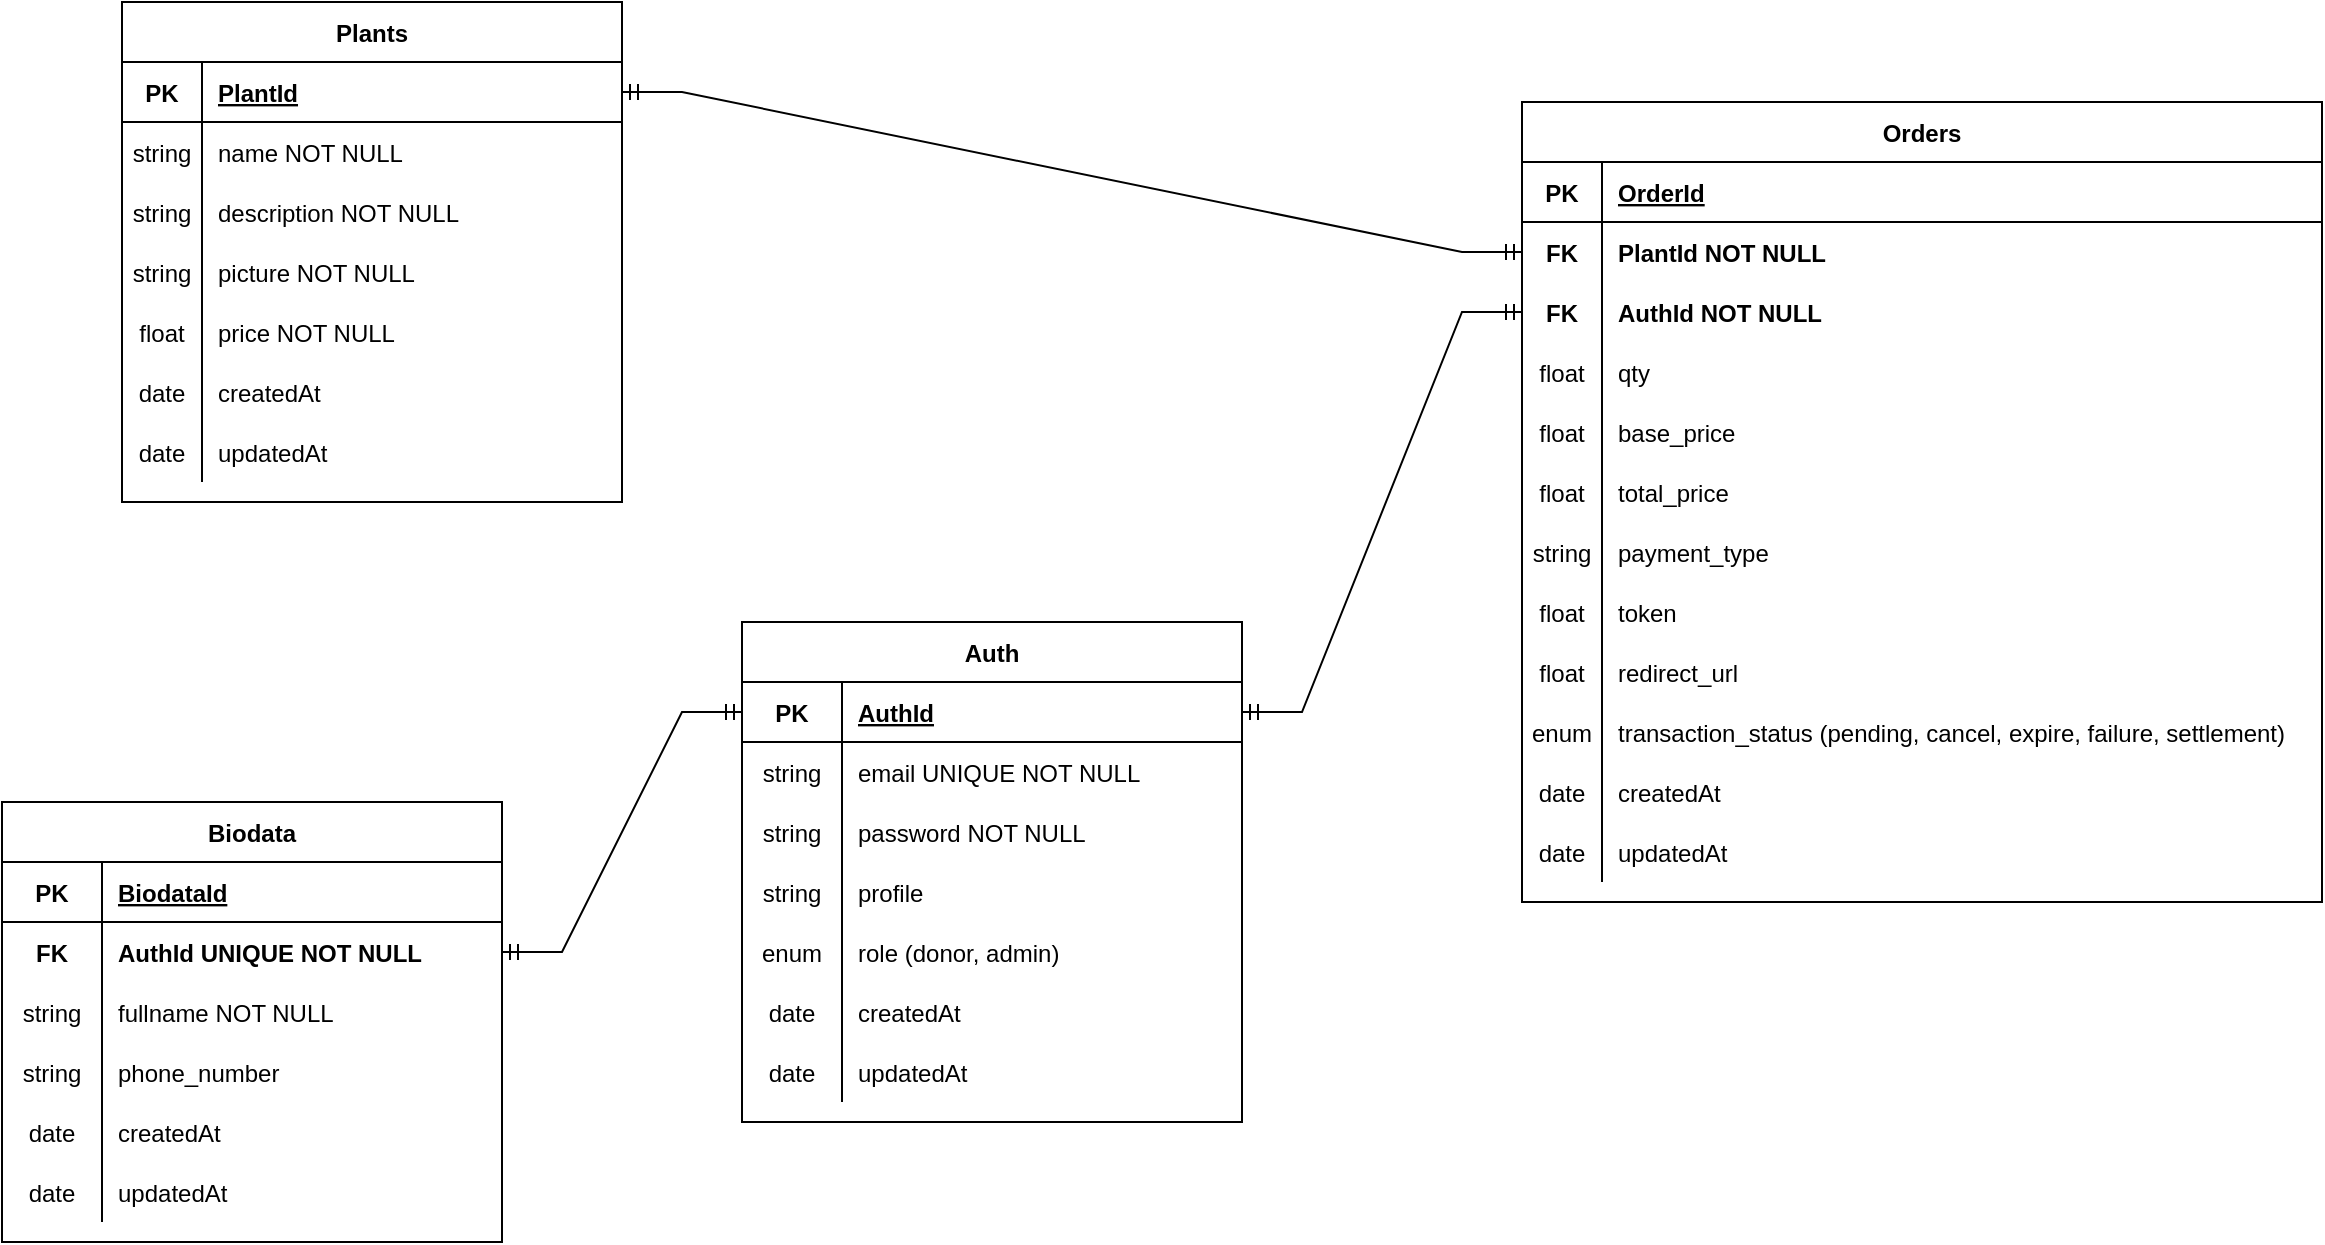 <mxfile version="24.2.5" type="device">
  <diagram id="R2lEEEUBdFMjLlhIrx00" name="Page-1">
    <mxGraphModel dx="2284" dy="1943" grid="1" gridSize="10" guides="1" tooltips="1" connect="1" arrows="1" fold="1" page="1" pageScale="1" pageWidth="850" pageHeight="1100" math="0" shadow="0" extFonts="Permanent Marker^https://fonts.googleapis.com/css?family=Permanent+Marker">
      <root>
        <mxCell id="0" />
        <mxCell id="1" parent="0" />
        <mxCell id="C-vyLk0tnHw3VtMMgP7b-2" value="Orders" style="shape=table;startSize=30;container=1;collapsible=1;childLayout=tableLayout;fixedRows=1;rowLines=0;fontStyle=1;align=center;resizeLast=1;" parent="1" vertex="1">
          <mxGeometry x="110" y="-140" width="400" height="400" as="geometry" />
        </mxCell>
        <mxCell id="C-vyLk0tnHw3VtMMgP7b-3" value="" style="shape=partialRectangle;collapsible=0;dropTarget=0;pointerEvents=0;fillColor=none;points=[[0,0.5],[1,0.5]];portConstraint=eastwest;top=0;left=0;right=0;bottom=1;" parent="C-vyLk0tnHw3VtMMgP7b-2" vertex="1">
          <mxGeometry y="30" width="400" height="30" as="geometry" />
        </mxCell>
        <mxCell id="C-vyLk0tnHw3VtMMgP7b-4" value="PK" style="shape=partialRectangle;overflow=hidden;connectable=0;fillColor=none;top=0;left=0;bottom=0;right=0;fontStyle=1;" parent="C-vyLk0tnHw3VtMMgP7b-3" vertex="1">
          <mxGeometry width="40" height="30" as="geometry">
            <mxRectangle width="40" height="30" as="alternateBounds" />
          </mxGeometry>
        </mxCell>
        <mxCell id="C-vyLk0tnHw3VtMMgP7b-5" value="OrderId" style="shape=partialRectangle;overflow=hidden;connectable=0;fillColor=none;top=0;left=0;bottom=0;right=0;align=left;spacingLeft=6;fontStyle=5;" parent="C-vyLk0tnHw3VtMMgP7b-3" vertex="1">
          <mxGeometry x="40" width="360" height="30" as="geometry">
            <mxRectangle width="360" height="30" as="alternateBounds" />
          </mxGeometry>
        </mxCell>
        <mxCell id="C-vyLk0tnHw3VtMMgP7b-6" value="" style="shape=partialRectangle;collapsible=0;dropTarget=0;pointerEvents=0;fillColor=none;points=[[0,0.5],[1,0.5]];portConstraint=eastwest;top=0;left=0;right=0;bottom=0;" parent="C-vyLk0tnHw3VtMMgP7b-2" vertex="1">
          <mxGeometry y="60" width="400" height="30" as="geometry" />
        </mxCell>
        <mxCell id="C-vyLk0tnHw3VtMMgP7b-7" value="FK" style="shape=partialRectangle;overflow=hidden;connectable=0;fillColor=none;top=0;left=0;bottom=0;right=0;fontStyle=1" parent="C-vyLk0tnHw3VtMMgP7b-6" vertex="1">
          <mxGeometry width="40" height="30" as="geometry">
            <mxRectangle width="40" height="30" as="alternateBounds" />
          </mxGeometry>
        </mxCell>
        <mxCell id="C-vyLk0tnHw3VtMMgP7b-8" value="PlantId NOT NULL" style="shape=partialRectangle;overflow=hidden;connectable=0;fillColor=none;top=0;left=0;bottom=0;right=0;align=left;spacingLeft=6;fontStyle=1" parent="C-vyLk0tnHw3VtMMgP7b-6" vertex="1">
          <mxGeometry x="40" width="360" height="30" as="geometry">
            <mxRectangle width="360" height="30" as="alternateBounds" />
          </mxGeometry>
        </mxCell>
        <mxCell id="zIpwn9_1rH6I01_zEpw7-57" value="" style="shape=partialRectangle;collapsible=0;dropTarget=0;pointerEvents=0;fillColor=none;points=[[0,0.5],[1,0.5]];portConstraint=eastwest;top=0;left=0;right=0;bottom=0;" parent="C-vyLk0tnHw3VtMMgP7b-2" vertex="1">
          <mxGeometry y="90" width="400" height="30" as="geometry" />
        </mxCell>
        <mxCell id="zIpwn9_1rH6I01_zEpw7-58" value="FK" style="shape=partialRectangle;overflow=hidden;connectable=0;fillColor=none;top=0;left=0;bottom=0;right=0;fontStyle=1" parent="zIpwn9_1rH6I01_zEpw7-57" vertex="1">
          <mxGeometry width="40" height="30" as="geometry">
            <mxRectangle width="40" height="30" as="alternateBounds" />
          </mxGeometry>
        </mxCell>
        <mxCell id="zIpwn9_1rH6I01_zEpw7-59" value="AuthId NOT NULL " style="shape=partialRectangle;overflow=hidden;connectable=0;fillColor=none;top=0;left=0;bottom=0;right=0;align=left;spacingLeft=6;fontStyle=1" parent="zIpwn9_1rH6I01_zEpw7-57" vertex="1">
          <mxGeometry x="40" width="360" height="30" as="geometry">
            <mxRectangle width="360" height="30" as="alternateBounds" />
          </mxGeometry>
        </mxCell>
        <mxCell id="yZ35iwR47XEzxdNhU-t5-20" value="" style="shape=partialRectangle;collapsible=0;dropTarget=0;pointerEvents=0;fillColor=none;points=[[0,0.5],[1,0.5]];portConstraint=eastwest;top=0;left=0;right=0;bottom=0;" parent="C-vyLk0tnHw3VtMMgP7b-2" vertex="1">
          <mxGeometry y="120" width="400" height="30" as="geometry" />
        </mxCell>
        <mxCell id="yZ35iwR47XEzxdNhU-t5-21" value="float" style="shape=partialRectangle;overflow=hidden;connectable=0;fillColor=none;top=0;left=0;bottom=0;right=0;fontStyle=0" parent="yZ35iwR47XEzxdNhU-t5-20" vertex="1">
          <mxGeometry width="40" height="30" as="geometry">
            <mxRectangle width="40" height="30" as="alternateBounds" />
          </mxGeometry>
        </mxCell>
        <mxCell id="yZ35iwR47XEzxdNhU-t5-22" value="qty" style="shape=partialRectangle;overflow=hidden;connectable=0;fillColor=none;top=0;left=0;bottom=0;right=0;align=left;spacingLeft=6;fontStyle=0" parent="yZ35iwR47XEzxdNhU-t5-20" vertex="1">
          <mxGeometry x="40" width="360" height="30" as="geometry">
            <mxRectangle width="360" height="30" as="alternateBounds" />
          </mxGeometry>
        </mxCell>
        <mxCell id="LOgXu1gts6Ev-7OhtnFW-1" value="" style="shape=partialRectangle;collapsible=0;dropTarget=0;pointerEvents=0;fillColor=none;points=[[0,0.5],[1,0.5]];portConstraint=eastwest;top=0;left=0;right=0;bottom=0;" vertex="1" parent="C-vyLk0tnHw3VtMMgP7b-2">
          <mxGeometry y="150" width="400" height="30" as="geometry" />
        </mxCell>
        <mxCell id="LOgXu1gts6Ev-7OhtnFW-2" value="float" style="shape=partialRectangle;overflow=hidden;connectable=0;fillColor=none;top=0;left=0;bottom=0;right=0;fontStyle=0" vertex="1" parent="LOgXu1gts6Ev-7OhtnFW-1">
          <mxGeometry width="40" height="30" as="geometry">
            <mxRectangle width="40" height="30" as="alternateBounds" />
          </mxGeometry>
        </mxCell>
        <mxCell id="LOgXu1gts6Ev-7OhtnFW-3" value="base_price" style="shape=partialRectangle;overflow=hidden;connectable=0;fillColor=none;top=0;left=0;bottom=0;right=0;align=left;spacingLeft=6;fontStyle=0" vertex="1" parent="LOgXu1gts6Ev-7OhtnFW-1">
          <mxGeometry x="40" width="360" height="30" as="geometry">
            <mxRectangle width="360" height="30" as="alternateBounds" />
          </mxGeometry>
        </mxCell>
        <mxCell id="LOgXu1gts6Ev-7OhtnFW-4" value="" style="shape=partialRectangle;collapsible=0;dropTarget=0;pointerEvents=0;fillColor=none;points=[[0,0.5],[1,0.5]];portConstraint=eastwest;top=0;left=0;right=0;bottom=0;" vertex="1" parent="C-vyLk0tnHw3VtMMgP7b-2">
          <mxGeometry y="180" width="400" height="30" as="geometry" />
        </mxCell>
        <mxCell id="LOgXu1gts6Ev-7OhtnFW-5" value="float" style="shape=partialRectangle;overflow=hidden;connectable=0;fillColor=none;top=0;left=0;bottom=0;right=0;fontStyle=0" vertex="1" parent="LOgXu1gts6Ev-7OhtnFW-4">
          <mxGeometry width="40" height="30" as="geometry">
            <mxRectangle width="40" height="30" as="alternateBounds" />
          </mxGeometry>
        </mxCell>
        <mxCell id="LOgXu1gts6Ev-7OhtnFW-6" value="total_price" style="shape=partialRectangle;overflow=hidden;connectable=0;fillColor=none;top=0;left=0;bottom=0;right=0;align=left;spacingLeft=6;fontStyle=0" vertex="1" parent="LOgXu1gts6Ev-7OhtnFW-4">
          <mxGeometry x="40" width="360" height="30" as="geometry">
            <mxRectangle width="360" height="30" as="alternateBounds" />
          </mxGeometry>
        </mxCell>
        <mxCell id="LOgXu1gts6Ev-7OhtnFW-7" value="" style="shape=partialRectangle;collapsible=0;dropTarget=0;pointerEvents=0;fillColor=none;points=[[0,0.5],[1,0.5]];portConstraint=eastwest;top=0;left=0;right=0;bottom=0;" vertex="1" parent="C-vyLk0tnHw3VtMMgP7b-2">
          <mxGeometry y="210" width="400" height="30" as="geometry" />
        </mxCell>
        <mxCell id="LOgXu1gts6Ev-7OhtnFW-8" value="string" style="shape=partialRectangle;overflow=hidden;connectable=0;fillColor=none;top=0;left=0;bottom=0;right=0;fontStyle=0" vertex="1" parent="LOgXu1gts6Ev-7OhtnFW-7">
          <mxGeometry width="40" height="30" as="geometry">
            <mxRectangle width="40" height="30" as="alternateBounds" />
          </mxGeometry>
        </mxCell>
        <mxCell id="LOgXu1gts6Ev-7OhtnFW-9" value="payment_type" style="shape=partialRectangle;overflow=hidden;connectable=0;fillColor=none;top=0;left=0;bottom=0;right=0;align=left;spacingLeft=6;fontStyle=0" vertex="1" parent="LOgXu1gts6Ev-7OhtnFW-7">
          <mxGeometry x="40" width="360" height="30" as="geometry">
            <mxRectangle width="360" height="30" as="alternateBounds" />
          </mxGeometry>
        </mxCell>
        <mxCell id="LOgXu1gts6Ev-7OhtnFW-10" value="" style="shape=partialRectangle;collapsible=0;dropTarget=0;pointerEvents=0;fillColor=none;points=[[0,0.5],[1,0.5]];portConstraint=eastwest;top=0;left=0;right=0;bottom=0;" vertex="1" parent="C-vyLk0tnHw3VtMMgP7b-2">
          <mxGeometry y="240" width="400" height="30" as="geometry" />
        </mxCell>
        <mxCell id="LOgXu1gts6Ev-7OhtnFW-11" value="float" style="shape=partialRectangle;overflow=hidden;connectable=0;fillColor=none;top=0;left=0;bottom=0;right=0;fontStyle=0" vertex="1" parent="LOgXu1gts6Ev-7OhtnFW-10">
          <mxGeometry width="40" height="30" as="geometry">
            <mxRectangle width="40" height="30" as="alternateBounds" />
          </mxGeometry>
        </mxCell>
        <mxCell id="LOgXu1gts6Ev-7OhtnFW-12" value="token" style="shape=partialRectangle;overflow=hidden;connectable=0;fillColor=none;top=0;left=0;bottom=0;right=0;align=left;spacingLeft=6;fontStyle=0" vertex="1" parent="LOgXu1gts6Ev-7OhtnFW-10">
          <mxGeometry x="40" width="360" height="30" as="geometry">
            <mxRectangle width="360" height="30" as="alternateBounds" />
          </mxGeometry>
        </mxCell>
        <mxCell id="LOgXu1gts6Ev-7OhtnFW-13" value="" style="shape=partialRectangle;collapsible=0;dropTarget=0;pointerEvents=0;fillColor=none;points=[[0,0.5],[1,0.5]];portConstraint=eastwest;top=0;left=0;right=0;bottom=0;" vertex="1" parent="C-vyLk0tnHw3VtMMgP7b-2">
          <mxGeometry y="270" width="400" height="30" as="geometry" />
        </mxCell>
        <mxCell id="LOgXu1gts6Ev-7OhtnFW-14" value="float" style="shape=partialRectangle;overflow=hidden;connectable=0;fillColor=none;top=0;left=0;bottom=0;right=0;fontStyle=0" vertex="1" parent="LOgXu1gts6Ev-7OhtnFW-13">
          <mxGeometry width="40" height="30" as="geometry">
            <mxRectangle width="40" height="30" as="alternateBounds" />
          </mxGeometry>
        </mxCell>
        <mxCell id="LOgXu1gts6Ev-7OhtnFW-15" value="redirect_url" style="shape=partialRectangle;overflow=hidden;connectable=0;fillColor=none;top=0;left=0;bottom=0;right=0;align=left;spacingLeft=6;fontStyle=0" vertex="1" parent="LOgXu1gts6Ev-7OhtnFW-13">
          <mxGeometry x="40" width="360" height="30" as="geometry">
            <mxRectangle width="360" height="30" as="alternateBounds" />
          </mxGeometry>
        </mxCell>
        <mxCell id="yZ35iwR47XEzxdNhU-t5-32" value="" style="shape=partialRectangle;collapsible=0;dropTarget=0;pointerEvents=0;fillColor=none;points=[[0,0.5],[1,0.5]];portConstraint=eastwest;top=0;left=0;right=0;bottom=0;" parent="C-vyLk0tnHw3VtMMgP7b-2" vertex="1">
          <mxGeometry y="300" width="400" height="30" as="geometry" />
        </mxCell>
        <mxCell id="yZ35iwR47XEzxdNhU-t5-33" value="enum" style="shape=partialRectangle;overflow=hidden;connectable=0;fillColor=none;top=0;left=0;bottom=0;right=0;fontStyle=0" parent="yZ35iwR47XEzxdNhU-t5-32" vertex="1">
          <mxGeometry width="40" height="30" as="geometry">
            <mxRectangle width="40" height="30" as="alternateBounds" />
          </mxGeometry>
        </mxCell>
        <mxCell id="yZ35iwR47XEzxdNhU-t5-34" value="transaction_status (pending, cancel, expire, failure, settlement)" style="shape=partialRectangle;overflow=hidden;connectable=0;fillColor=none;top=0;left=0;bottom=0;right=0;align=left;spacingLeft=6;fontStyle=0" parent="yZ35iwR47XEzxdNhU-t5-32" vertex="1">
          <mxGeometry x="40" width="360" height="30" as="geometry">
            <mxRectangle width="360" height="30" as="alternateBounds" />
          </mxGeometry>
        </mxCell>
        <mxCell id="yZ35iwR47XEzxdNhU-t5-35" value="" style="shape=partialRectangle;collapsible=0;dropTarget=0;pointerEvents=0;fillColor=none;points=[[0,0.5],[1,0.5]];portConstraint=eastwest;top=0;left=0;right=0;bottom=0;" parent="C-vyLk0tnHw3VtMMgP7b-2" vertex="1">
          <mxGeometry y="330" width="400" height="30" as="geometry" />
        </mxCell>
        <mxCell id="yZ35iwR47XEzxdNhU-t5-36" value="date" style="shape=partialRectangle;overflow=hidden;connectable=0;fillColor=none;top=0;left=0;bottom=0;right=0;fontStyle=0" parent="yZ35iwR47XEzxdNhU-t5-35" vertex="1">
          <mxGeometry width="40" height="30" as="geometry">
            <mxRectangle width="40" height="30" as="alternateBounds" />
          </mxGeometry>
        </mxCell>
        <mxCell id="yZ35iwR47XEzxdNhU-t5-37" value="createdAt" style="shape=partialRectangle;overflow=hidden;connectable=0;fillColor=none;top=0;left=0;bottom=0;right=0;align=left;spacingLeft=6;fontStyle=0" parent="yZ35iwR47XEzxdNhU-t5-35" vertex="1">
          <mxGeometry x="40" width="360" height="30" as="geometry">
            <mxRectangle width="360" height="30" as="alternateBounds" />
          </mxGeometry>
        </mxCell>
        <mxCell id="yZ35iwR47XEzxdNhU-t5-38" value="" style="shape=partialRectangle;collapsible=0;dropTarget=0;pointerEvents=0;fillColor=none;points=[[0,0.5],[1,0.5]];portConstraint=eastwest;top=0;left=0;right=0;bottom=0;" parent="C-vyLk0tnHw3VtMMgP7b-2" vertex="1">
          <mxGeometry y="360" width="400" height="30" as="geometry" />
        </mxCell>
        <mxCell id="yZ35iwR47XEzxdNhU-t5-39" value="date" style="shape=partialRectangle;overflow=hidden;connectable=0;fillColor=none;top=0;left=0;bottom=0;right=0;fontStyle=0" parent="yZ35iwR47XEzxdNhU-t5-38" vertex="1">
          <mxGeometry width="40" height="30" as="geometry">
            <mxRectangle width="40" height="30" as="alternateBounds" />
          </mxGeometry>
        </mxCell>
        <mxCell id="yZ35iwR47XEzxdNhU-t5-40" value="updatedAt" style="shape=partialRectangle;overflow=hidden;connectable=0;fillColor=none;top=0;left=0;bottom=0;right=0;align=left;spacingLeft=6;fontStyle=0" parent="yZ35iwR47XEzxdNhU-t5-38" vertex="1">
          <mxGeometry x="40" width="360" height="30" as="geometry">
            <mxRectangle width="360" height="30" as="alternateBounds" />
          </mxGeometry>
        </mxCell>
        <mxCell id="1OOlmk3E7GMzS2Jq0N7d-1" value="Auth" style="shape=table;startSize=30;container=1;collapsible=1;childLayout=tableLayout;fixedRows=1;rowLines=0;fontStyle=1;align=center;resizeLast=1;" parent="1" vertex="1">
          <mxGeometry x="-280" y="120" width="250" height="250" as="geometry" />
        </mxCell>
        <mxCell id="1OOlmk3E7GMzS2Jq0N7d-2" value="" style="shape=partialRectangle;collapsible=0;dropTarget=0;pointerEvents=0;fillColor=none;top=0;left=0;bottom=1;right=0;points=[[0,0.5],[1,0.5]];portConstraint=eastwest;" parent="1OOlmk3E7GMzS2Jq0N7d-1" vertex="1">
          <mxGeometry y="30" width="250" height="30" as="geometry" />
        </mxCell>
        <mxCell id="1OOlmk3E7GMzS2Jq0N7d-3" value="PK" style="shape=partialRectangle;connectable=0;fillColor=none;top=0;left=0;bottom=0;right=0;fontStyle=1;overflow=hidden;" parent="1OOlmk3E7GMzS2Jq0N7d-2" vertex="1">
          <mxGeometry width="50" height="30" as="geometry">
            <mxRectangle width="50" height="30" as="alternateBounds" />
          </mxGeometry>
        </mxCell>
        <mxCell id="1OOlmk3E7GMzS2Jq0N7d-4" value="AuthId" style="shape=partialRectangle;connectable=0;fillColor=none;top=0;left=0;bottom=0;right=0;align=left;spacingLeft=6;fontStyle=5;overflow=hidden;" parent="1OOlmk3E7GMzS2Jq0N7d-2" vertex="1">
          <mxGeometry x="50" width="200" height="30" as="geometry">
            <mxRectangle width="200" height="30" as="alternateBounds" />
          </mxGeometry>
        </mxCell>
        <mxCell id="1OOlmk3E7GMzS2Jq0N7d-5" value="" style="shape=partialRectangle;collapsible=0;dropTarget=0;pointerEvents=0;fillColor=none;top=0;left=0;bottom=0;right=0;points=[[0,0.5],[1,0.5]];portConstraint=eastwest;" parent="1OOlmk3E7GMzS2Jq0N7d-1" vertex="1">
          <mxGeometry y="60" width="250" height="30" as="geometry" />
        </mxCell>
        <mxCell id="1OOlmk3E7GMzS2Jq0N7d-6" value="string" style="shape=partialRectangle;connectable=0;fillColor=none;top=0;left=0;bottom=0;right=0;editable=1;overflow=hidden;" parent="1OOlmk3E7GMzS2Jq0N7d-5" vertex="1">
          <mxGeometry width="50" height="30" as="geometry">
            <mxRectangle width="50" height="30" as="alternateBounds" />
          </mxGeometry>
        </mxCell>
        <mxCell id="1OOlmk3E7GMzS2Jq0N7d-7" value="email UNIQUE NOT NULL" style="shape=partialRectangle;connectable=0;fillColor=none;top=0;left=0;bottom=0;right=0;align=left;spacingLeft=6;overflow=hidden;" parent="1OOlmk3E7GMzS2Jq0N7d-5" vertex="1">
          <mxGeometry x="50" width="200" height="30" as="geometry">
            <mxRectangle width="200" height="30" as="alternateBounds" />
          </mxGeometry>
        </mxCell>
        <mxCell id="1OOlmk3E7GMzS2Jq0N7d-21" value="" style="shape=partialRectangle;collapsible=0;dropTarget=0;pointerEvents=0;fillColor=none;top=0;left=0;bottom=0;right=0;points=[[0,0.5],[1,0.5]];portConstraint=eastwest;" parent="1OOlmk3E7GMzS2Jq0N7d-1" vertex="1">
          <mxGeometry y="90" width="250" height="30" as="geometry" />
        </mxCell>
        <mxCell id="1OOlmk3E7GMzS2Jq0N7d-22" value="string" style="shape=partialRectangle;connectable=0;fillColor=none;top=0;left=0;bottom=0;right=0;editable=1;overflow=hidden;" parent="1OOlmk3E7GMzS2Jq0N7d-21" vertex="1">
          <mxGeometry width="50" height="30" as="geometry">
            <mxRectangle width="50" height="30" as="alternateBounds" />
          </mxGeometry>
        </mxCell>
        <mxCell id="1OOlmk3E7GMzS2Jq0N7d-23" value="password NOT NULL" style="shape=partialRectangle;connectable=0;fillColor=none;top=0;left=0;bottom=0;right=0;align=left;spacingLeft=6;overflow=hidden;" parent="1OOlmk3E7GMzS2Jq0N7d-21" vertex="1">
          <mxGeometry x="50" width="200" height="30" as="geometry">
            <mxRectangle width="200" height="30" as="alternateBounds" />
          </mxGeometry>
        </mxCell>
        <mxCell id="1OOlmk3E7GMzS2Jq0N7d-8" value="" style="shape=partialRectangle;collapsible=0;dropTarget=0;pointerEvents=0;fillColor=none;top=0;left=0;bottom=0;right=0;points=[[0,0.5],[1,0.5]];portConstraint=eastwest;" parent="1OOlmk3E7GMzS2Jq0N7d-1" vertex="1">
          <mxGeometry y="120" width="250" height="30" as="geometry" />
        </mxCell>
        <mxCell id="1OOlmk3E7GMzS2Jq0N7d-9" value="string" style="shape=partialRectangle;connectable=0;fillColor=none;top=0;left=0;bottom=0;right=0;editable=1;overflow=hidden;" parent="1OOlmk3E7GMzS2Jq0N7d-8" vertex="1">
          <mxGeometry width="50" height="30" as="geometry">
            <mxRectangle width="50" height="30" as="alternateBounds" />
          </mxGeometry>
        </mxCell>
        <mxCell id="1OOlmk3E7GMzS2Jq0N7d-10" value="profile" style="shape=partialRectangle;connectable=0;fillColor=none;top=0;left=0;bottom=0;right=0;align=left;spacingLeft=6;overflow=hidden;" parent="1OOlmk3E7GMzS2Jq0N7d-8" vertex="1">
          <mxGeometry x="50" width="200" height="30" as="geometry">
            <mxRectangle width="200" height="30" as="alternateBounds" />
          </mxGeometry>
        </mxCell>
        <mxCell id="1OOlmk3E7GMzS2Jq0N7d-11" value="" style="shape=partialRectangle;collapsible=0;dropTarget=0;pointerEvents=0;fillColor=none;top=0;left=0;bottom=0;right=0;points=[[0,0.5],[1,0.5]];portConstraint=eastwest;" parent="1OOlmk3E7GMzS2Jq0N7d-1" vertex="1">
          <mxGeometry y="150" width="250" height="30" as="geometry" />
        </mxCell>
        <mxCell id="1OOlmk3E7GMzS2Jq0N7d-12" value="enum" style="shape=partialRectangle;connectable=0;fillColor=none;top=0;left=0;bottom=0;right=0;editable=1;overflow=hidden;" parent="1OOlmk3E7GMzS2Jq0N7d-11" vertex="1">
          <mxGeometry width="50" height="30" as="geometry">
            <mxRectangle width="50" height="30" as="alternateBounds" />
          </mxGeometry>
        </mxCell>
        <mxCell id="1OOlmk3E7GMzS2Jq0N7d-13" value="role (donor, admin)" style="shape=partialRectangle;connectable=0;fillColor=none;top=0;left=0;bottom=0;right=0;align=left;spacingLeft=6;overflow=hidden;" parent="1OOlmk3E7GMzS2Jq0N7d-11" vertex="1">
          <mxGeometry x="50" width="200" height="30" as="geometry">
            <mxRectangle width="200" height="30" as="alternateBounds" />
          </mxGeometry>
        </mxCell>
        <mxCell id="1OOlmk3E7GMzS2Jq0N7d-14" value="" style="shape=partialRectangle;collapsible=0;dropTarget=0;pointerEvents=0;fillColor=none;top=0;left=0;bottom=0;right=0;points=[[0,0.5],[1,0.5]];portConstraint=eastwest;" parent="1OOlmk3E7GMzS2Jq0N7d-1" vertex="1">
          <mxGeometry y="180" width="250" height="30" as="geometry" />
        </mxCell>
        <mxCell id="1OOlmk3E7GMzS2Jq0N7d-15" value="date" style="shape=partialRectangle;connectable=0;fillColor=none;top=0;left=0;bottom=0;right=0;editable=1;overflow=hidden;" parent="1OOlmk3E7GMzS2Jq0N7d-14" vertex="1">
          <mxGeometry width="50" height="30" as="geometry">
            <mxRectangle width="50" height="30" as="alternateBounds" />
          </mxGeometry>
        </mxCell>
        <mxCell id="1OOlmk3E7GMzS2Jq0N7d-16" value="createdAt" style="shape=partialRectangle;connectable=0;fillColor=none;top=0;left=0;bottom=0;right=0;align=left;spacingLeft=6;overflow=hidden;" parent="1OOlmk3E7GMzS2Jq0N7d-14" vertex="1">
          <mxGeometry x="50" width="200" height="30" as="geometry">
            <mxRectangle width="200" height="30" as="alternateBounds" />
          </mxGeometry>
        </mxCell>
        <mxCell id="1OOlmk3E7GMzS2Jq0N7d-17" value="" style="shape=partialRectangle;collapsible=0;dropTarget=0;pointerEvents=0;fillColor=none;top=0;left=0;bottom=0;right=0;points=[[0,0.5],[1,0.5]];portConstraint=eastwest;" parent="1OOlmk3E7GMzS2Jq0N7d-1" vertex="1">
          <mxGeometry y="210" width="250" height="30" as="geometry" />
        </mxCell>
        <mxCell id="1OOlmk3E7GMzS2Jq0N7d-18" value="date" style="shape=partialRectangle;connectable=0;fillColor=none;top=0;left=0;bottom=0;right=0;editable=1;overflow=hidden;" parent="1OOlmk3E7GMzS2Jq0N7d-17" vertex="1">
          <mxGeometry width="50" height="30" as="geometry">
            <mxRectangle width="50" height="30" as="alternateBounds" />
          </mxGeometry>
        </mxCell>
        <mxCell id="1OOlmk3E7GMzS2Jq0N7d-19" value="updatedAt" style="shape=partialRectangle;connectable=0;fillColor=none;top=0;left=0;bottom=0;right=0;align=left;spacingLeft=6;overflow=hidden;" parent="1OOlmk3E7GMzS2Jq0N7d-17" vertex="1">
          <mxGeometry x="50" width="200" height="30" as="geometry">
            <mxRectangle width="200" height="30" as="alternateBounds" />
          </mxGeometry>
        </mxCell>
        <mxCell id="1OOlmk3E7GMzS2Jq0N7d-24" value="Biodata" style="shape=table;startSize=30;container=1;collapsible=1;childLayout=tableLayout;fixedRows=1;rowLines=0;fontStyle=1;align=center;resizeLast=1;" parent="1" vertex="1">
          <mxGeometry x="-650" y="210" width="250" height="220" as="geometry" />
        </mxCell>
        <mxCell id="1OOlmk3E7GMzS2Jq0N7d-25" value="" style="shape=partialRectangle;collapsible=0;dropTarget=0;pointerEvents=0;fillColor=none;top=0;left=0;bottom=1;right=0;points=[[0,0.5],[1,0.5]];portConstraint=eastwest;" parent="1OOlmk3E7GMzS2Jq0N7d-24" vertex="1">
          <mxGeometry y="30" width="250" height="30" as="geometry" />
        </mxCell>
        <mxCell id="1OOlmk3E7GMzS2Jq0N7d-26" value="PK" style="shape=partialRectangle;connectable=0;fillColor=none;top=0;left=0;bottom=0;right=0;fontStyle=1;overflow=hidden;" parent="1OOlmk3E7GMzS2Jq0N7d-25" vertex="1">
          <mxGeometry width="50" height="30" as="geometry">
            <mxRectangle width="50" height="30" as="alternateBounds" />
          </mxGeometry>
        </mxCell>
        <mxCell id="1OOlmk3E7GMzS2Jq0N7d-27" value="BiodataId" style="shape=partialRectangle;connectable=0;fillColor=none;top=0;left=0;bottom=0;right=0;align=left;spacingLeft=6;fontStyle=5;overflow=hidden;" parent="1OOlmk3E7GMzS2Jq0N7d-25" vertex="1">
          <mxGeometry x="50" width="200" height="30" as="geometry">
            <mxRectangle width="200" height="30" as="alternateBounds" />
          </mxGeometry>
        </mxCell>
        <mxCell id="1OOlmk3E7GMzS2Jq0N7d-28" value="" style="shape=partialRectangle;collapsible=0;dropTarget=0;pointerEvents=0;fillColor=none;top=0;left=0;bottom=0;right=0;points=[[0,0.5],[1,0.5]];portConstraint=eastwest;" parent="1OOlmk3E7GMzS2Jq0N7d-24" vertex="1">
          <mxGeometry y="60" width="250" height="30" as="geometry" />
        </mxCell>
        <mxCell id="1OOlmk3E7GMzS2Jq0N7d-29" value="FK" style="shape=partialRectangle;connectable=0;fillColor=none;top=0;left=0;bottom=0;right=0;editable=1;overflow=hidden;fontStyle=1" parent="1OOlmk3E7GMzS2Jq0N7d-28" vertex="1">
          <mxGeometry width="50" height="30" as="geometry">
            <mxRectangle width="50" height="30" as="alternateBounds" />
          </mxGeometry>
        </mxCell>
        <mxCell id="1OOlmk3E7GMzS2Jq0N7d-30" value="AuthId UNIQUE NOT NULL" style="shape=partialRectangle;connectable=0;fillColor=none;top=0;left=0;bottom=0;right=0;align=left;spacingLeft=6;overflow=hidden;fontStyle=1" parent="1OOlmk3E7GMzS2Jq0N7d-28" vertex="1">
          <mxGeometry x="50" width="200" height="30" as="geometry">
            <mxRectangle width="200" height="30" as="alternateBounds" />
          </mxGeometry>
        </mxCell>
        <mxCell id="1OOlmk3E7GMzS2Jq0N7d-31" value="" style="shape=partialRectangle;collapsible=0;dropTarget=0;pointerEvents=0;fillColor=none;top=0;left=0;bottom=0;right=0;points=[[0,0.5],[1,0.5]];portConstraint=eastwest;" parent="1OOlmk3E7GMzS2Jq0N7d-24" vertex="1">
          <mxGeometry y="90" width="250" height="30" as="geometry" />
        </mxCell>
        <mxCell id="1OOlmk3E7GMzS2Jq0N7d-32" value="string" style="shape=partialRectangle;connectable=0;fillColor=none;top=0;left=0;bottom=0;right=0;editable=1;overflow=hidden;" parent="1OOlmk3E7GMzS2Jq0N7d-31" vertex="1">
          <mxGeometry width="50" height="30" as="geometry">
            <mxRectangle width="50" height="30" as="alternateBounds" />
          </mxGeometry>
        </mxCell>
        <mxCell id="1OOlmk3E7GMzS2Jq0N7d-33" value="fullname NOT NULL" style="shape=partialRectangle;connectable=0;fillColor=none;top=0;left=0;bottom=0;right=0;align=left;spacingLeft=6;overflow=hidden;" parent="1OOlmk3E7GMzS2Jq0N7d-31" vertex="1">
          <mxGeometry x="50" width="200" height="30" as="geometry">
            <mxRectangle width="200" height="30" as="alternateBounds" />
          </mxGeometry>
        </mxCell>
        <mxCell id="1OOlmk3E7GMzS2Jq0N7d-34" value="" style="shape=partialRectangle;collapsible=0;dropTarget=0;pointerEvents=0;fillColor=none;top=0;left=0;bottom=0;right=0;points=[[0,0.5],[1,0.5]];portConstraint=eastwest;" parent="1OOlmk3E7GMzS2Jq0N7d-24" vertex="1">
          <mxGeometry y="120" width="250" height="30" as="geometry" />
        </mxCell>
        <mxCell id="1OOlmk3E7GMzS2Jq0N7d-35" value="string" style="shape=partialRectangle;connectable=0;fillColor=none;top=0;left=0;bottom=0;right=0;editable=1;overflow=hidden;" parent="1OOlmk3E7GMzS2Jq0N7d-34" vertex="1">
          <mxGeometry width="50" height="30" as="geometry">
            <mxRectangle width="50" height="30" as="alternateBounds" />
          </mxGeometry>
        </mxCell>
        <mxCell id="1OOlmk3E7GMzS2Jq0N7d-36" value="phone_number" style="shape=partialRectangle;connectable=0;fillColor=none;top=0;left=0;bottom=0;right=0;align=left;spacingLeft=6;overflow=hidden;" parent="1OOlmk3E7GMzS2Jq0N7d-34" vertex="1">
          <mxGeometry x="50" width="200" height="30" as="geometry">
            <mxRectangle width="200" height="30" as="alternateBounds" />
          </mxGeometry>
        </mxCell>
        <mxCell id="1OOlmk3E7GMzS2Jq0N7d-40" value="" style="shape=partialRectangle;collapsible=0;dropTarget=0;pointerEvents=0;fillColor=none;top=0;left=0;bottom=0;right=0;points=[[0,0.5],[1,0.5]];portConstraint=eastwest;" parent="1OOlmk3E7GMzS2Jq0N7d-24" vertex="1">
          <mxGeometry y="150" width="250" height="30" as="geometry" />
        </mxCell>
        <mxCell id="1OOlmk3E7GMzS2Jq0N7d-41" value="date" style="shape=partialRectangle;connectable=0;fillColor=none;top=0;left=0;bottom=0;right=0;editable=1;overflow=hidden;" parent="1OOlmk3E7GMzS2Jq0N7d-40" vertex="1">
          <mxGeometry width="50" height="30" as="geometry">
            <mxRectangle width="50" height="30" as="alternateBounds" />
          </mxGeometry>
        </mxCell>
        <mxCell id="1OOlmk3E7GMzS2Jq0N7d-42" value="createdAt" style="shape=partialRectangle;connectable=0;fillColor=none;top=0;left=0;bottom=0;right=0;align=left;spacingLeft=6;overflow=hidden;" parent="1OOlmk3E7GMzS2Jq0N7d-40" vertex="1">
          <mxGeometry x="50" width="200" height="30" as="geometry">
            <mxRectangle width="200" height="30" as="alternateBounds" />
          </mxGeometry>
        </mxCell>
        <mxCell id="1OOlmk3E7GMzS2Jq0N7d-43" value="" style="shape=partialRectangle;collapsible=0;dropTarget=0;pointerEvents=0;fillColor=none;top=0;left=0;bottom=0;right=0;points=[[0,0.5],[1,0.5]];portConstraint=eastwest;" parent="1OOlmk3E7GMzS2Jq0N7d-24" vertex="1">
          <mxGeometry y="180" width="250" height="30" as="geometry" />
        </mxCell>
        <mxCell id="1OOlmk3E7GMzS2Jq0N7d-44" value="date" style="shape=partialRectangle;connectable=0;fillColor=none;top=0;left=0;bottom=0;right=0;editable=1;overflow=hidden;" parent="1OOlmk3E7GMzS2Jq0N7d-43" vertex="1">
          <mxGeometry width="50" height="30" as="geometry">
            <mxRectangle width="50" height="30" as="alternateBounds" />
          </mxGeometry>
        </mxCell>
        <mxCell id="1OOlmk3E7GMzS2Jq0N7d-45" value="updatedAt" style="shape=partialRectangle;connectable=0;fillColor=none;top=0;left=0;bottom=0;right=0;align=left;spacingLeft=6;overflow=hidden;" parent="1OOlmk3E7GMzS2Jq0N7d-43" vertex="1">
          <mxGeometry x="50" width="200" height="30" as="geometry">
            <mxRectangle width="200" height="30" as="alternateBounds" />
          </mxGeometry>
        </mxCell>
        <mxCell id="1OOlmk3E7GMzS2Jq0N7d-89" value="Plants" style="shape=table;startSize=30;container=1;collapsible=1;childLayout=tableLayout;fixedRows=1;rowLines=0;fontStyle=1;align=center;resizeLast=1;" parent="1" vertex="1">
          <mxGeometry x="-590" y="-190" width="250" height="250" as="geometry" />
        </mxCell>
        <mxCell id="1OOlmk3E7GMzS2Jq0N7d-90" value="" style="shape=partialRectangle;collapsible=0;dropTarget=0;pointerEvents=0;fillColor=none;points=[[0,0.5],[1,0.5]];portConstraint=eastwest;top=0;left=0;right=0;bottom=1;" parent="1OOlmk3E7GMzS2Jq0N7d-89" vertex="1">
          <mxGeometry y="30" width="250" height="30" as="geometry" />
        </mxCell>
        <mxCell id="1OOlmk3E7GMzS2Jq0N7d-91" value="PK" style="shape=partialRectangle;overflow=hidden;connectable=0;fillColor=none;top=0;left=0;bottom=0;right=0;fontStyle=1;" parent="1OOlmk3E7GMzS2Jq0N7d-90" vertex="1">
          <mxGeometry width="40" height="30" as="geometry">
            <mxRectangle width="40" height="30" as="alternateBounds" />
          </mxGeometry>
        </mxCell>
        <mxCell id="1OOlmk3E7GMzS2Jq0N7d-92" value="PlantId" style="shape=partialRectangle;overflow=hidden;connectable=0;fillColor=none;top=0;left=0;bottom=0;right=0;align=left;spacingLeft=6;fontStyle=5;" parent="1OOlmk3E7GMzS2Jq0N7d-90" vertex="1">
          <mxGeometry x="40" width="210" height="30" as="geometry">
            <mxRectangle width="210" height="30" as="alternateBounds" />
          </mxGeometry>
        </mxCell>
        <mxCell id="yZ35iwR47XEzxdNhU-t5-23" value="" style="shape=partialRectangle;collapsible=0;dropTarget=0;pointerEvents=0;fillColor=none;points=[[0,0.5],[1,0.5]];portConstraint=eastwest;top=0;left=0;right=0;bottom=0;" parent="1OOlmk3E7GMzS2Jq0N7d-89" vertex="1">
          <mxGeometry y="60" width="250" height="30" as="geometry" />
        </mxCell>
        <mxCell id="yZ35iwR47XEzxdNhU-t5-24" value="string" style="shape=partialRectangle;overflow=hidden;connectable=0;fillColor=none;top=0;left=0;bottom=0;right=0;" parent="yZ35iwR47XEzxdNhU-t5-23" vertex="1">
          <mxGeometry width="40" height="30" as="geometry">
            <mxRectangle width="40" height="30" as="alternateBounds" />
          </mxGeometry>
        </mxCell>
        <mxCell id="yZ35iwR47XEzxdNhU-t5-25" value="name NOT NULL" style="shape=partialRectangle;overflow=hidden;connectable=0;fillColor=none;top=0;left=0;bottom=0;right=0;align=left;spacingLeft=6;" parent="yZ35iwR47XEzxdNhU-t5-23" vertex="1">
          <mxGeometry x="40" width="210" height="30" as="geometry">
            <mxRectangle width="210" height="30" as="alternateBounds" />
          </mxGeometry>
        </mxCell>
        <mxCell id="zIpwn9_1rH6I01_zEpw7-1" value="" style="shape=partialRectangle;collapsible=0;dropTarget=0;pointerEvents=0;fillColor=none;points=[[0,0.5],[1,0.5]];portConstraint=eastwest;top=0;left=0;right=0;bottom=0;" parent="1OOlmk3E7GMzS2Jq0N7d-89" vertex="1">
          <mxGeometry y="90" width="250" height="30" as="geometry" />
        </mxCell>
        <mxCell id="zIpwn9_1rH6I01_zEpw7-2" value="string" style="shape=partialRectangle;overflow=hidden;connectable=0;fillColor=none;top=0;left=0;bottom=0;right=0;" parent="zIpwn9_1rH6I01_zEpw7-1" vertex="1">
          <mxGeometry width="40" height="30" as="geometry">
            <mxRectangle width="40" height="30" as="alternateBounds" />
          </mxGeometry>
        </mxCell>
        <mxCell id="zIpwn9_1rH6I01_zEpw7-3" value="description NOT NULL" style="shape=partialRectangle;overflow=hidden;connectable=0;fillColor=none;top=0;left=0;bottom=0;right=0;align=left;spacingLeft=6;" parent="zIpwn9_1rH6I01_zEpw7-1" vertex="1">
          <mxGeometry x="40" width="210" height="30" as="geometry">
            <mxRectangle width="210" height="30" as="alternateBounds" />
          </mxGeometry>
        </mxCell>
        <mxCell id="zIpwn9_1rH6I01_zEpw7-13" value="" style="shape=partialRectangle;collapsible=0;dropTarget=0;pointerEvents=0;fillColor=none;points=[[0,0.5],[1,0.5]];portConstraint=eastwest;top=0;left=0;right=0;bottom=0;" parent="1OOlmk3E7GMzS2Jq0N7d-89" vertex="1">
          <mxGeometry y="120" width="250" height="30" as="geometry" />
        </mxCell>
        <mxCell id="zIpwn9_1rH6I01_zEpw7-14" value="string" style="shape=partialRectangle;overflow=hidden;connectable=0;fillColor=none;top=0;left=0;bottom=0;right=0;" parent="zIpwn9_1rH6I01_zEpw7-13" vertex="1">
          <mxGeometry width="40" height="30" as="geometry">
            <mxRectangle width="40" height="30" as="alternateBounds" />
          </mxGeometry>
        </mxCell>
        <mxCell id="zIpwn9_1rH6I01_zEpw7-15" value="picture NOT NULL" style="shape=partialRectangle;overflow=hidden;connectable=0;fillColor=none;top=0;left=0;bottom=0;right=0;align=left;spacingLeft=6;" parent="zIpwn9_1rH6I01_zEpw7-13" vertex="1">
          <mxGeometry x="40" width="210" height="30" as="geometry">
            <mxRectangle width="210" height="30" as="alternateBounds" />
          </mxGeometry>
        </mxCell>
        <mxCell id="yZ35iwR47XEzxdNhU-t5-29" value="" style="shape=partialRectangle;collapsible=0;dropTarget=0;pointerEvents=0;fillColor=none;points=[[0,0.5],[1,0.5]];portConstraint=eastwest;top=0;left=0;right=0;bottom=0;" parent="1OOlmk3E7GMzS2Jq0N7d-89" vertex="1">
          <mxGeometry y="150" width="250" height="30" as="geometry" />
        </mxCell>
        <mxCell id="yZ35iwR47XEzxdNhU-t5-30" value="float" style="shape=partialRectangle;overflow=hidden;connectable=0;fillColor=none;top=0;left=0;bottom=0;right=0;" parent="yZ35iwR47XEzxdNhU-t5-29" vertex="1">
          <mxGeometry width="40" height="30" as="geometry">
            <mxRectangle width="40" height="30" as="alternateBounds" />
          </mxGeometry>
        </mxCell>
        <mxCell id="yZ35iwR47XEzxdNhU-t5-31" value="price NOT NULL" style="shape=partialRectangle;overflow=hidden;connectable=0;fillColor=none;top=0;left=0;bottom=0;right=0;align=left;spacingLeft=6;" parent="yZ35iwR47XEzxdNhU-t5-29" vertex="1">
          <mxGeometry x="40" width="210" height="30" as="geometry">
            <mxRectangle width="210" height="30" as="alternateBounds" />
          </mxGeometry>
        </mxCell>
        <mxCell id="zIpwn9_1rH6I01_zEpw7-4" value="" style="shape=partialRectangle;collapsible=0;dropTarget=0;pointerEvents=0;fillColor=none;points=[[0,0.5],[1,0.5]];portConstraint=eastwest;top=0;left=0;right=0;bottom=0;" parent="1OOlmk3E7GMzS2Jq0N7d-89" vertex="1">
          <mxGeometry y="180" width="250" height="30" as="geometry" />
        </mxCell>
        <mxCell id="zIpwn9_1rH6I01_zEpw7-5" value="date" style="shape=partialRectangle;overflow=hidden;connectable=0;fillColor=none;top=0;left=0;bottom=0;right=0;" parent="zIpwn9_1rH6I01_zEpw7-4" vertex="1">
          <mxGeometry width="40" height="30" as="geometry">
            <mxRectangle width="40" height="30" as="alternateBounds" />
          </mxGeometry>
        </mxCell>
        <mxCell id="zIpwn9_1rH6I01_zEpw7-6" value="createdAt" style="shape=partialRectangle;overflow=hidden;connectable=0;fillColor=none;top=0;left=0;bottom=0;right=0;align=left;spacingLeft=6;" parent="zIpwn9_1rH6I01_zEpw7-4" vertex="1">
          <mxGeometry x="40" width="210" height="30" as="geometry">
            <mxRectangle width="210" height="30" as="alternateBounds" />
          </mxGeometry>
        </mxCell>
        <mxCell id="zIpwn9_1rH6I01_zEpw7-7" value="" style="shape=partialRectangle;collapsible=0;dropTarget=0;pointerEvents=0;fillColor=none;points=[[0,0.5],[1,0.5]];portConstraint=eastwest;top=0;left=0;right=0;bottom=0;" parent="1OOlmk3E7GMzS2Jq0N7d-89" vertex="1">
          <mxGeometry y="210" width="250" height="30" as="geometry" />
        </mxCell>
        <mxCell id="zIpwn9_1rH6I01_zEpw7-8" value="date" style="shape=partialRectangle;overflow=hidden;connectable=0;fillColor=none;top=0;left=0;bottom=0;right=0;" parent="zIpwn9_1rH6I01_zEpw7-7" vertex="1">
          <mxGeometry width="40" height="30" as="geometry">
            <mxRectangle width="40" height="30" as="alternateBounds" />
          </mxGeometry>
        </mxCell>
        <mxCell id="zIpwn9_1rH6I01_zEpw7-9" value="updatedAt" style="shape=partialRectangle;overflow=hidden;connectable=0;fillColor=none;top=0;left=0;bottom=0;right=0;align=left;spacingLeft=6;" parent="zIpwn9_1rH6I01_zEpw7-7" vertex="1">
          <mxGeometry x="40" width="210" height="30" as="geometry">
            <mxRectangle width="210" height="30" as="alternateBounds" />
          </mxGeometry>
        </mxCell>
        <mxCell id="zIpwn9_1rH6I01_zEpw7-12" value="" style="edgeStyle=entityRelationEdgeStyle;fontSize=12;html=1;endArrow=ERmandOne;startArrow=ERmandOne;rounded=0;entryX=0;entryY=0.5;entryDx=0;entryDy=0;exitX=1;exitY=0.5;exitDx=0;exitDy=0;" parent="1" source="1OOlmk3E7GMzS2Jq0N7d-28" target="1OOlmk3E7GMzS2Jq0N7d-2" edge="1">
          <mxGeometry width="100" height="100" relative="1" as="geometry">
            <mxPoint x="-710" y="220" as="sourcePoint" />
            <mxPoint x="-610" y="120" as="targetPoint" />
          </mxGeometry>
        </mxCell>
        <mxCell id="zIpwn9_1rH6I01_zEpw7-82" value="" style="edgeStyle=entityRelationEdgeStyle;fontSize=12;html=1;endArrow=ERmandOne;startArrow=ERmandOne;rounded=0;entryX=0;entryY=0.5;entryDx=0;entryDy=0;exitX=1;exitY=0.5;exitDx=0;exitDy=0;" parent="1" source="1OOlmk3E7GMzS2Jq0N7d-2" target="zIpwn9_1rH6I01_zEpw7-57" edge="1">
          <mxGeometry width="100" height="100" relative="1" as="geometry">
            <mxPoint x="-460" y="140" as="sourcePoint" />
            <mxPoint x="-360" y="40" as="targetPoint" />
          </mxGeometry>
        </mxCell>
        <mxCell id="zIpwn9_1rH6I01_zEpw7-83" value="" style="edgeStyle=entityRelationEdgeStyle;fontSize=12;html=1;endArrow=ERmandOne;startArrow=ERmandOne;rounded=0;entryX=0;entryY=0.5;entryDx=0;entryDy=0;exitX=1;exitY=0.5;exitDx=0;exitDy=0;" parent="1" source="1OOlmk3E7GMzS2Jq0N7d-90" target="C-vyLk0tnHw3VtMMgP7b-6" edge="1">
          <mxGeometry width="100" height="100" relative="1" as="geometry">
            <mxPoint x="-160" y="-150" as="sourcePoint" />
            <mxPoint x="-60" y="-250" as="targetPoint" />
          </mxGeometry>
        </mxCell>
      </root>
    </mxGraphModel>
  </diagram>
</mxfile>
